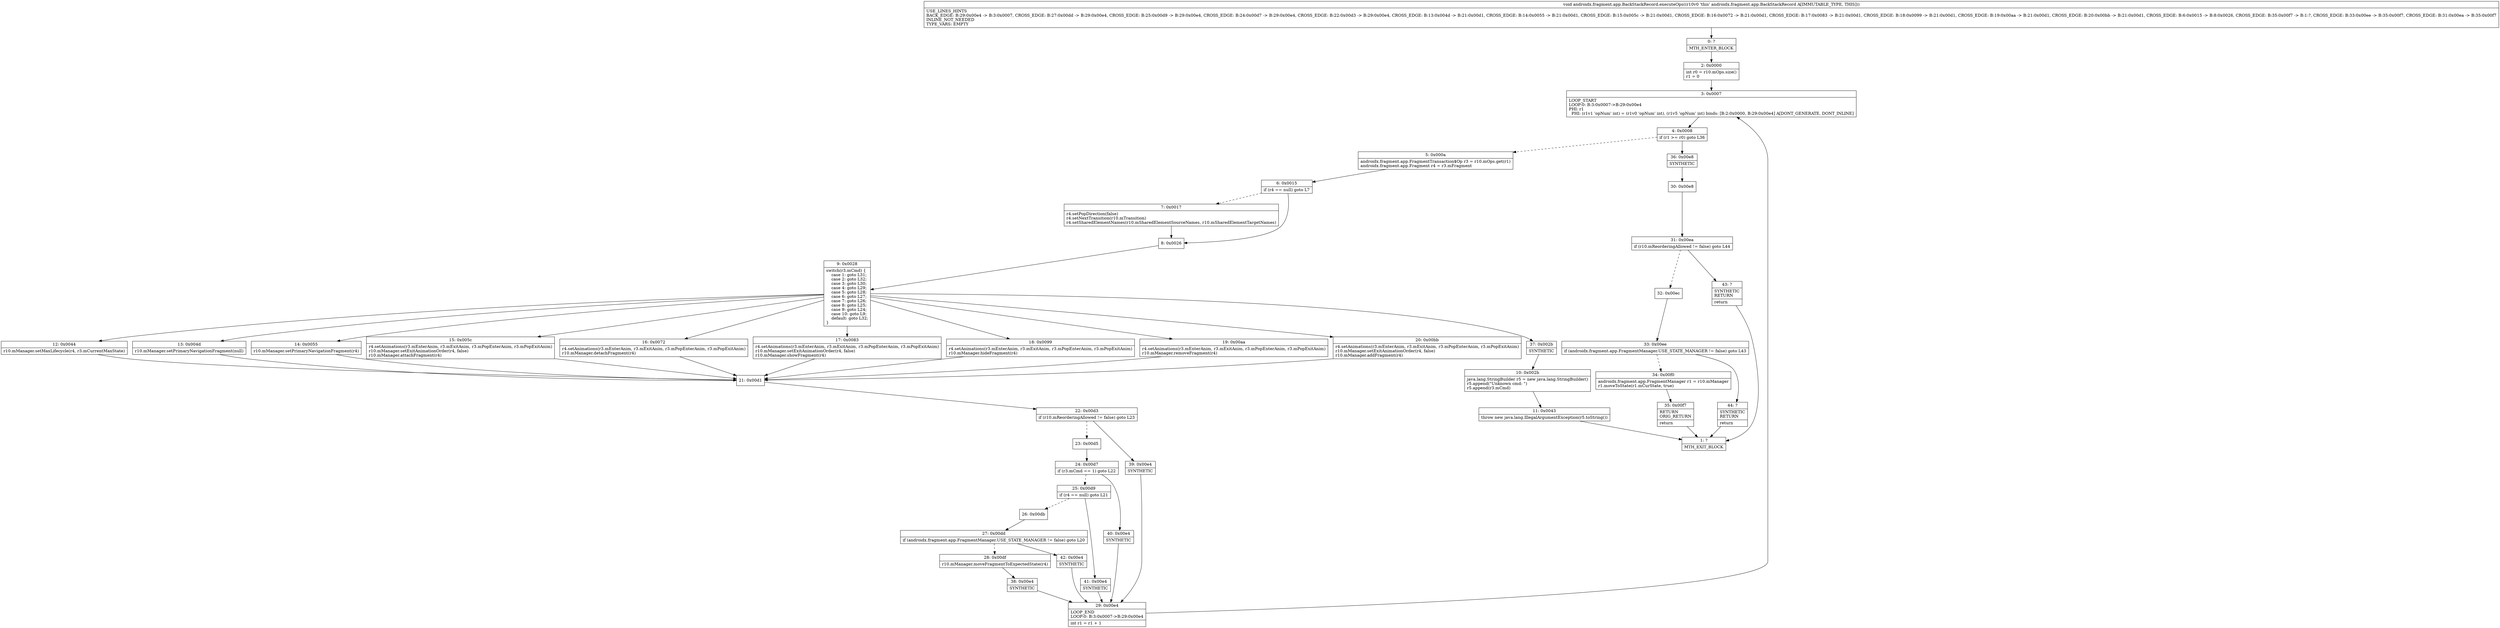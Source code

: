 digraph "CFG forandroidx.fragment.app.BackStackRecord.executeOps()V" {
Node_0 [shape=record,label="{0\:\ ?|MTH_ENTER_BLOCK\l}"];
Node_2 [shape=record,label="{2\:\ 0x0000|int r0 = r10.mOps.size()\lr1 = 0\l}"];
Node_3 [shape=record,label="{3\:\ 0x0007|LOOP_START\lLOOP:0: B:3:0x0007\-\>B:29:0x00e4\lPHI: r1 \l  PHI: (r1v1 'opNum' int) = (r1v0 'opNum' int), (r1v5 'opNum' int) binds: [B:2:0x0000, B:29:0x00e4] A[DONT_GENERATE, DONT_INLINE]\l}"];
Node_4 [shape=record,label="{4\:\ 0x0008|if (r1 \>= r0) goto L36\l}"];
Node_5 [shape=record,label="{5\:\ 0x000a|androidx.fragment.app.FragmentTransaction$Op r3 = r10.mOps.get(r1)\landroidx.fragment.app.Fragment r4 = r3.mFragment\l}"];
Node_6 [shape=record,label="{6\:\ 0x0015|if (r4 == null) goto L7\l}"];
Node_7 [shape=record,label="{7\:\ 0x0017|r4.setPopDirection(false)\lr4.setNextTransition(r10.mTransition)\lr4.setSharedElementNames(r10.mSharedElementSourceNames, r10.mSharedElementTargetNames)\l}"];
Node_8 [shape=record,label="{8\:\ 0x0026}"];
Node_9 [shape=record,label="{9\:\ 0x0028|switch(r3.mCmd) \{\l    case 1: goto L31;\l    case 2: goto L32;\l    case 3: goto L30;\l    case 4: goto L29;\l    case 5: goto L28;\l    case 6: goto L27;\l    case 7: goto L26;\l    case 8: goto L25;\l    case 9: goto L24;\l    case 10: goto L9;\l    default: goto L32;\l\}\l}"];
Node_12 [shape=record,label="{12\:\ 0x0044|r10.mManager.setMaxLifecycle(r4, r3.mCurrentMaxState)\l}"];
Node_21 [shape=record,label="{21\:\ 0x00d1}"];
Node_22 [shape=record,label="{22\:\ 0x00d3|if (r10.mReorderingAllowed != false) goto L23\l}"];
Node_23 [shape=record,label="{23\:\ 0x00d5}"];
Node_24 [shape=record,label="{24\:\ 0x00d7|if (r3.mCmd == 1) goto L22\l}"];
Node_25 [shape=record,label="{25\:\ 0x00d9|if (r4 == null) goto L21\l}"];
Node_26 [shape=record,label="{26\:\ 0x00db}"];
Node_27 [shape=record,label="{27\:\ 0x00dd|if (androidx.fragment.app.FragmentManager.USE_STATE_MANAGER != false) goto L20\l}"];
Node_28 [shape=record,label="{28\:\ 0x00df|r10.mManager.moveFragmentToExpectedState(r4)\l}"];
Node_38 [shape=record,label="{38\:\ 0x00e4|SYNTHETIC\l}"];
Node_29 [shape=record,label="{29\:\ 0x00e4|LOOP_END\lLOOP:0: B:3:0x0007\-\>B:29:0x00e4\l|int r1 = r1 + 1\l}"];
Node_42 [shape=record,label="{42\:\ 0x00e4|SYNTHETIC\l}"];
Node_41 [shape=record,label="{41\:\ 0x00e4|SYNTHETIC\l}"];
Node_40 [shape=record,label="{40\:\ 0x00e4|SYNTHETIC\l}"];
Node_39 [shape=record,label="{39\:\ 0x00e4|SYNTHETIC\l}"];
Node_13 [shape=record,label="{13\:\ 0x004d|r10.mManager.setPrimaryNavigationFragment(null)\l}"];
Node_14 [shape=record,label="{14\:\ 0x0055|r10.mManager.setPrimaryNavigationFragment(r4)\l}"];
Node_15 [shape=record,label="{15\:\ 0x005c|r4.setAnimations(r3.mEnterAnim, r3.mExitAnim, r3.mPopEnterAnim, r3.mPopExitAnim)\lr10.mManager.setExitAnimationOrder(r4, false)\lr10.mManager.attachFragment(r4)\l}"];
Node_16 [shape=record,label="{16\:\ 0x0072|r4.setAnimations(r3.mEnterAnim, r3.mExitAnim, r3.mPopEnterAnim, r3.mPopExitAnim)\lr10.mManager.detachFragment(r4)\l}"];
Node_17 [shape=record,label="{17\:\ 0x0083|r4.setAnimations(r3.mEnterAnim, r3.mExitAnim, r3.mPopEnterAnim, r3.mPopExitAnim)\lr10.mManager.setExitAnimationOrder(r4, false)\lr10.mManager.showFragment(r4)\l}"];
Node_18 [shape=record,label="{18\:\ 0x0099|r4.setAnimations(r3.mEnterAnim, r3.mExitAnim, r3.mPopEnterAnim, r3.mPopExitAnim)\lr10.mManager.hideFragment(r4)\l}"];
Node_19 [shape=record,label="{19\:\ 0x00aa|r4.setAnimations(r3.mEnterAnim, r3.mExitAnim, r3.mPopEnterAnim, r3.mPopExitAnim)\lr10.mManager.removeFragment(r4)\l}"];
Node_20 [shape=record,label="{20\:\ 0x00bb|r4.setAnimations(r3.mEnterAnim, r3.mExitAnim, r3.mPopEnterAnim, r3.mPopExitAnim)\lr10.mManager.setExitAnimationOrder(r4, false)\lr10.mManager.addFragment(r4)\l}"];
Node_37 [shape=record,label="{37\:\ 0x002b|SYNTHETIC\l}"];
Node_10 [shape=record,label="{10\:\ 0x002b|java.lang.StringBuilder r5 = new java.lang.StringBuilder()\lr5.append(\"Unknown cmd: \")\lr5.append(r3.mCmd)\l}"];
Node_11 [shape=record,label="{11\:\ 0x0043|throw new java.lang.IllegalArgumentException(r5.toString())\l}"];
Node_1 [shape=record,label="{1\:\ ?|MTH_EXIT_BLOCK\l}"];
Node_36 [shape=record,label="{36\:\ 0x00e8|SYNTHETIC\l}"];
Node_30 [shape=record,label="{30\:\ 0x00e8}"];
Node_31 [shape=record,label="{31\:\ 0x00ea|if (r10.mReorderingAllowed != false) goto L44\l}"];
Node_32 [shape=record,label="{32\:\ 0x00ec}"];
Node_33 [shape=record,label="{33\:\ 0x00ee|if (androidx.fragment.app.FragmentManager.USE_STATE_MANAGER != false) goto L43\l}"];
Node_34 [shape=record,label="{34\:\ 0x00f0|androidx.fragment.app.FragmentManager r1 = r10.mManager\lr1.moveToState(r1.mCurState, true)\l}"];
Node_35 [shape=record,label="{35\:\ 0x00f7|RETURN\lORIG_RETURN\l|return\l}"];
Node_44 [shape=record,label="{44\:\ ?|SYNTHETIC\lRETURN\l|return\l}"];
Node_43 [shape=record,label="{43\:\ ?|SYNTHETIC\lRETURN\l|return\l}"];
MethodNode[shape=record,label="{void androidx.fragment.app.BackStackRecord.executeOps((r10v0 'this' androidx.fragment.app.BackStackRecord A[IMMUTABLE_TYPE, THIS]))  | USE_LINES_HINTS\lBACK_EDGE: B:29:0x00e4 \-\> B:3:0x0007, CROSS_EDGE: B:27:0x00dd \-\> B:29:0x00e4, CROSS_EDGE: B:25:0x00d9 \-\> B:29:0x00e4, CROSS_EDGE: B:24:0x00d7 \-\> B:29:0x00e4, CROSS_EDGE: B:22:0x00d3 \-\> B:29:0x00e4, CROSS_EDGE: B:13:0x004d \-\> B:21:0x00d1, CROSS_EDGE: B:14:0x0055 \-\> B:21:0x00d1, CROSS_EDGE: B:15:0x005c \-\> B:21:0x00d1, CROSS_EDGE: B:16:0x0072 \-\> B:21:0x00d1, CROSS_EDGE: B:17:0x0083 \-\> B:21:0x00d1, CROSS_EDGE: B:18:0x0099 \-\> B:21:0x00d1, CROSS_EDGE: B:19:0x00aa \-\> B:21:0x00d1, CROSS_EDGE: B:20:0x00bb \-\> B:21:0x00d1, CROSS_EDGE: B:6:0x0015 \-\> B:8:0x0026, CROSS_EDGE: B:35:0x00f7 \-\> B:1:?, CROSS_EDGE: B:33:0x00ee \-\> B:35:0x00f7, CROSS_EDGE: B:31:0x00ea \-\> B:35:0x00f7\lINLINE_NOT_NEEDED\lTYPE_VARS: EMPTY\l}"];
MethodNode -> Node_0;Node_0 -> Node_2;
Node_2 -> Node_3;
Node_3 -> Node_4;
Node_4 -> Node_5[style=dashed];
Node_4 -> Node_36;
Node_5 -> Node_6;
Node_6 -> Node_7[style=dashed];
Node_6 -> Node_8;
Node_7 -> Node_8;
Node_8 -> Node_9;
Node_9 -> Node_12;
Node_9 -> Node_13;
Node_9 -> Node_14;
Node_9 -> Node_15;
Node_9 -> Node_16;
Node_9 -> Node_17;
Node_9 -> Node_18;
Node_9 -> Node_19;
Node_9 -> Node_20;
Node_9 -> Node_37;
Node_12 -> Node_21;
Node_21 -> Node_22;
Node_22 -> Node_23[style=dashed];
Node_22 -> Node_39;
Node_23 -> Node_24;
Node_24 -> Node_25[style=dashed];
Node_24 -> Node_40;
Node_25 -> Node_26[style=dashed];
Node_25 -> Node_41;
Node_26 -> Node_27;
Node_27 -> Node_28[style=dashed];
Node_27 -> Node_42;
Node_28 -> Node_38;
Node_38 -> Node_29;
Node_29 -> Node_3;
Node_42 -> Node_29;
Node_41 -> Node_29;
Node_40 -> Node_29;
Node_39 -> Node_29;
Node_13 -> Node_21;
Node_14 -> Node_21;
Node_15 -> Node_21;
Node_16 -> Node_21;
Node_17 -> Node_21;
Node_18 -> Node_21;
Node_19 -> Node_21;
Node_20 -> Node_21;
Node_37 -> Node_10;
Node_10 -> Node_11;
Node_11 -> Node_1;
Node_36 -> Node_30;
Node_30 -> Node_31;
Node_31 -> Node_32[style=dashed];
Node_31 -> Node_43;
Node_32 -> Node_33;
Node_33 -> Node_34[style=dashed];
Node_33 -> Node_44;
Node_34 -> Node_35;
Node_35 -> Node_1;
Node_44 -> Node_1;
Node_43 -> Node_1;
}

